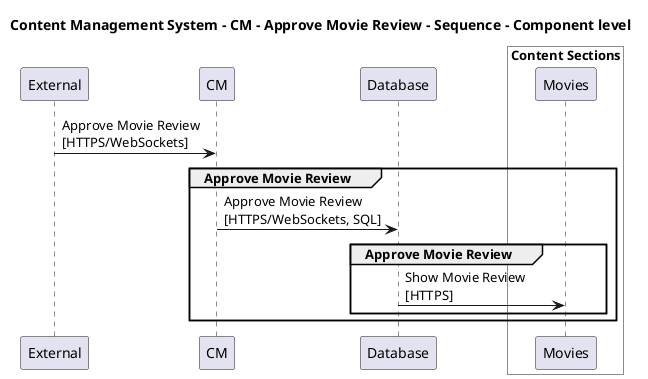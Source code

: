 @startuml

title Content Management System - CM - Approve Movie Review - Sequence - Component level

participant "External" as C4InterFlow.SoftwareSystems.ExternalSystem
participant "CM" as ContentManagementSystem.SoftwareSystems.CM
participant "Database" as ContentManagementSystem.SoftwareSystems.Database

box "Admin" #White
    
box "Content Sections" #White
    participant "Movies" as ContentManagementSystem.SoftwareSystems.Admin.Containers.ContentSections.Components.Movies
end box

end box


C4InterFlow.SoftwareSystems.ExternalSystem -> ContentManagementSystem.SoftwareSystems.CM : Approve Movie Review\n[HTTPS/WebSockets]
group Approve Movie Review
ContentManagementSystem.SoftwareSystems.CM -> ContentManagementSystem.SoftwareSystems.Database : Approve Movie Review\n[HTTPS/WebSockets, SQL]
group Approve Movie Review
ContentManagementSystem.SoftwareSystems.Database -> ContentManagementSystem.SoftwareSystems.Admin.Containers.ContentSections.Components.Movies : Show Movie Review\n[HTTPS]
end
end


@enduml
